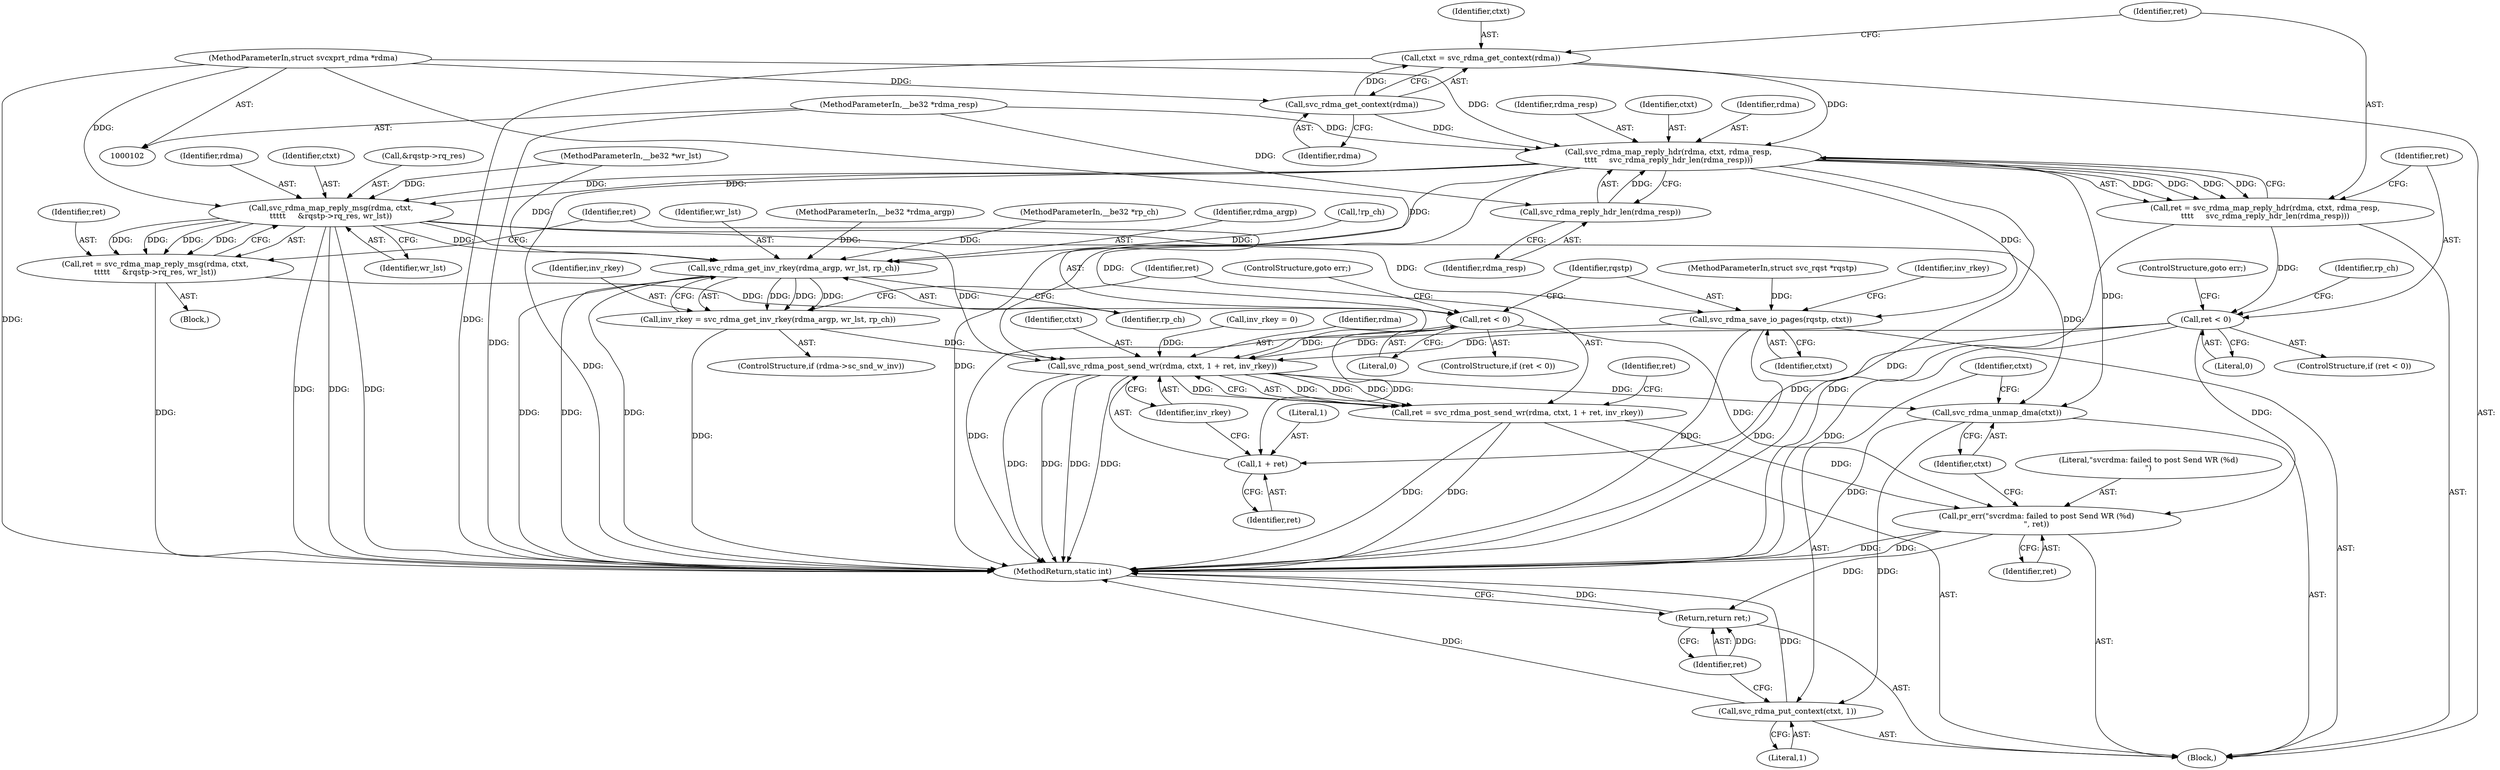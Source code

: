 digraph "0_linux_c70422f760c120480fee4de6c38804c72aa26bc1_32@pointer" {
"1000148" [label="(Call,svc_rdma_map_reply_hdr(rdma, ctxt, rdma_resp,\n\t\t\t\t     svc_rdma_reply_hdr_len(rdma_resp)))"];
"1000144" [label="(Call,svc_rdma_get_context(rdma))"];
"1000103" [label="(MethodParameterIn,struct svcxprt_rdma *rdma)"];
"1000142" [label="(Call,ctxt = svc_rdma_get_context(rdma))"];
"1000152" [label="(Call,svc_rdma_reply_hdr_len(rdma_resp))"];
"1000105" [label="(MethodParameterIn,__be32 *rdma_resp)"];
"1000146" [label="(Call,ret = svc_rdma_map_reply_hdr(rdma, ctxt, rdma_resp,\n\t\t\t\t     svc_rdma_reply_hdr_len(rdma_resp)))"];
"1000155" [label="(Call,ret < 0)"];
"1000196" [label="(Call,svc_rdma_post_send_wr(rdma, ctxt, 1 + ret, inv_rkey))"];
"1000194" [label="(Call,ret = svc_rdma_post_send_wr(rdma, ctxt, 1 + ret, inv_rkey))"];
"1000209" [label="(Call,pr_err(\"svcrdma: failed to post Send WR (%d)\n\", ret))"];
"1000217" [label="(Return,return ret;)"];
"1000212" [label="(Call,svc_rdma_unmap_dma(ctxt))"];
"1000214" [label="(Call,svc_rdma_put_context(ctxt, 1))"];
"1000199" [label="(Call,1 + ret)"];
"1000165" [label="(Call,svc_rdma_map_reply_msg(rdma, ctxt,\n\t\t\t\t\t     &rqstp->rq_res, wr_lst))"];
"1000163" [label="(Call,ret = svc_rdma_map_reply_msg(rdma, ctxt,\n\t\t\t\t\t     &rqstp->rq_res, wr_lst))"];
"1000174" [label="(Call,ret < 0)"];
"1000178" [label="(Call,svc_rdma_save_io_pages(rqstp, ctxt))"];
"1000190" [label="(Call,svc_rdma_get_inv_rkey(rdma_argp, wr_lst, rp_ch))"];
"1000188" [label="(Call,inv_rkey = svc_rdma_get_inv_rkey(rdma_argp, wr_lst, rp_ch))"];
"1000109" [label="(Block,)"];
"1000217" [label="(Return,return ret;)"];
"1000197" [label="(Identifier,rdma)"];
"1000175" [label="(Identifier,ret)"];
"1000190" [label="(Call,svc_rdma_get_inv_rkey(rdma_argp, wr_lst, rp_ch))"];
"1000188" [label="(Call,inv_rkey = svc_rdma_get_inv_rkey(rdma_argp, wr_lst, rp_ch))"];
"1000174" [label="(Call,ret < 0)"];
"1000107" [label="(MethodParameterIn,__be32 *wr_lst)"];
"1000184" [label="(ControlStructure,if (rdma->sc_snd_w_inv))"];
"1000153" [label="(Identifier,rdma_resp)"];
"1000161" [label="(Identifier,rp_ch)"];
"1000209" [label="(Call,pr_err(\"svcrdma: failed to post Send WR (%d)\n\", ret))"];
"1000211" [label="(Identifier,ret)"];
"1000180" [label="(Identifier,ctxt)"];
"1000194" [label="(Call,ret = svc_rdma_post_send_wr(rdma, ctxt, 1 + ret, inv_rkey))"];
"1000145" [label="(Identifier,rdma)"];
"1000166" [label="(Identifier,rdma)"];
"1000143" [label="(Identifier,ctxt)"];
"1000142" [label="(Call,ctxt = svc_rdma_get_context(rdma))"];
"1000219" [label="(MethodReturn,static int)"];
"1000154" [label="(ControlStructure,if (ret < 0))"];
"1000163" [label="(Call,ret = svc_rdma_map_reply_msg(rdma, ctxt,\n\t\t\t\t\t     &rqstp->rq_res, wr_lst))"];
"1000213" [label="(Identifier,ctxt)"];
"1000189" [label="(Identifier,inv_rkey)"];
"1000210" [label="(Literal,\"svcrdma: failed to post Send WR (%d)\n\")"];
"1000198" [label="(Identifier,ctxt)"];
"1000155" [label="(Call,ret < 0)"];
"1000162" [label="(Block,)"];
"1000192" [label="(Identifier,wr_lst)"];
"1000152" [label="(Call,svc_rdma_reply_hdr_len(rdma_resp))"];
"1000214" [label="(Call,svc_rdma_put_context(ctxt, 1))"];
"1000181" [label="(Call,inv_rkey = 0)"];
"1000201" [label="(Identifier,ret)"];
"1000147" [label="(Identifier,ret)"];
"1000200" [label="(Literal,1)"];
"1000177" [label="(ControlStructure,goto err;)"];
"1000202" [label="(Identifier,inv_rkey)"];
"1000172" [label="(Identifier,wr_lst)"];
"1000103" [label="(MethodParameterIn,struct svcxprt_rdma *rdma)"];
"1000106" [label="(MethodParameterIn,struct svc_rqst *rqstp)"];
"1000215" [label="(Identifier,ctxt)"];
"1000178" [label="(Call,svc_rdma_save_io_pages(rqstp, ctxt))"];
"1000218" [label="(Identifier,ret)"];
"1000212" [label="(Call,svc_rdma_unmap_dma(ctxt))"];
"1000158" [label="(ControlStructure,goto err;)"];
"1000195" [label="(Identifier,ret)"];
"1000104" [label="(MethodParameterIn,__be32 *rdma_argp)"];
"1000151" [label="(Identifier,rdma_resp)"];
"1000173" [label="(ControlStructure,if (ret < 0))"];
"1000105" [label="(MethodParameterIn,__be32 *rdma_resp)"];
"1000199" [label="(Call,1 + ret)"];
"1000182" [label="(Identifier,inv_rkey)"];
"1000108" [label="(MethodParameterIn,__be32 *rp_ch)"];
"1000148" [label="(Call,svc_rdma_map_reply_hdr(rdma, ctxt, rdma_resp,\n\t\t\t\t     svc_rdma_reply_hdr_len(rdma_resp)))"];
"1000167" [label="(Identifier,ctxt)"];
"1000191" [label="(Identifier,rdma_argp)"];
"1000168" [label="(Call,&rqstp->rq_res)"];
"1000176" [label="(Literal,0)"];
"1000144" [label="(Call,svc_rdma_get_context(rdma))"];
"1000150" [label="(Identifier,ctxt)"];
"1000193" [label="(Identifier,rp_ch)"];
"1000165" [label="(Call,svc_rdma_map_reply_msg(rdma, ctxt,\n\t\t\t\t\t     &rqstp->rq_res, wr_lst))"];
"1000146" [label="(Call,ret = svc_rdma_map_reply_hdr(rdma, ctxt, rdma_resp,\n\t\t\t\t     svc_rdma_reply_hdr_len(rdma_resp)))"];
"1000157" [label="(Literal,0)"];
"1000149" [label="(Identifier,rdma)"];
"1000216" [label="(Literal,1)"];
"1000179" [label="(Identifier,rqstp)"];
"1000156" [label="(Identifier,ret)"];
"1000164" [label="(Identifier,ret)"];
"1000160" [label="(Call,!rp_ch)"];
"1000196" [label="(Call,svc_rdma_post_send_wr(rdma, ctxt, 1 + ret, inv_rkey))"];
"1000204" [label="(Identifier,ret)"];
"1000148" -> "1000146"  [label="AST: "];
"1000148" -> "1000152"  [label="CFG: "];
"1000149" -> "1000148"  [label="AST: "];
"1000150" -> "1000148"  [label="AST: "];
"1000151" -> "1000148"  [label="AST: "];
"1000152" -> "1000148"  [label="AST: "];
"1000146" -> "1000148"  [label="CFG: "];
"1000148" -> "1000219"  [label="DDG: "];
"1000148" -> "1000219"  [label="DDG: "];
"1000148" -> "1000219"  [label="DDG: "];
"1000148" -> "1000146"  [label="DDG: "];
"1000148" -> "1000146"  [label="DDG: "];
"1000148" -> "1000146"  [label="DDG: "];
"1000148" -> "1000146"  [label="DDG: "];
"1000144" -> "1000148"  [label="DDG: "];
"1000103" -> "1000148"  [label="DDG: "];
"1000142" -> "1000148"  [label="DDG: "];
"1000152" -> "1000148"  [label="DDG: "];
"1000105" -> "1000148"  [label="DDG: "];
"1000148" -> "1000165"  [label="DDG: "];
"1000148" -> "1000165"  [label="DDG: "];
"1000148" -> "1000178"  [label="DDG: "];
"1000148" -> "1000196"  [label="DDG: "];
"1000148" -> "1000212"  [label="DDG: "];
"1000144" -> "1000142"  [label="AST: "];
"1000144" -> "1000145"  [label="CFG: "];
"1000145" -> "1000144"  [label="AST: "];
"1000142" -> "1000144"  [label="CFG: "];
"1000144" -> "1000142"  [label="DDG: "];
"1000103" -> "1000144"  [label="DDG: "];
"1000103" -> "1000102"  [label="AST: "];
"1000103" -> "1000219"  [label="DDG: "];
"1000103" -> "1000165"  [label="DDG: "];
"1000103" -> "1000196"  [label="DDG: "];
"1000142" -> "1000109"  [label="AST: "];
"1000143" -> "1000142"  [label="AST: "];
"1000147" -> "1000142"  [label="CFG: "];
"1000142" -> "1000219"  [label="DDG: "];
"1000152" -> "1000153"  [label="CFG: "];
"1000153" -> "1000152"  [label="AST: "];
"1000105" -> "1000152"  [label="DDG: "];
"1000105" -> "1000102"  [label="AST: "];
"1000105" -> "1000219"  [label="DDG: "];
"1000146" -> "1000109"  [label="AST: "];
"1000147" -> "1000146"  [label="AST: "];
"1000156" -> "1000146"  [label="CFG: "];
"1000146" -> "1000219"  [label="DDG: "];
"1000146" -> "1000155"  [label="DDG: "];
"1000155" -> "1000154"  [label="AST: "];
"1000155" -> "1000157"  [label="CFG: "];
"1000156" -> "1000155"  [label="AST: "];
"1000157" -> "1000155"  [label="AST: "];
"1000158" -> "1000155"  [label="CFG: "];
"1000161" -> "1000155"  [label="CFG: "];
"1000155" -> "1000219"  [label="DDG: "];
"1000155" -> "1000196"  [label="DDG: "];
"1000155" -> "1000199"  [label="DDG: "];
"1000155" -> "1000209"  [label="DDG: "];
"1000196" -> "1000194"  [label="AST: "];
"1000196" -> "1000202"  [label="CFG: "];
"1000197" -> "1000196"  [label="AST: "];
"1000198" -> "1000196"  [label="AST: "];
"1000199" -> "1000196"  [label="AST: "];
"1000202" -> "1000196"  [label="AST: "];
"1000194" -> "1000196"  [label="CFG: "];
"1000196" -> "1000219"  [label="DDG: "];
"1000196" -> "1000219"  [label="DDG: "];
"1000196" -> "1000219"  [label="DDG: "];
"1000196" -> "1000219"  [label="DDG: "];
"1000196" -> "1000194"  [label="DDG: "];
"1000196" -> "1000194"  [label="DDG: "];
"1000196" -> "1000194"  [label="DDG: "];
"1000196" -> "1000194"  [label="DDG: "];
"1000165" -> "1000196"  [label="DDG: "];
"1000178" -> "1000196"  [label="DDG: "];
"1000174" -> "1000196"  [label="DDG: "];
"1000181" -> "1000196"  [label="DDG: "];
"1000188" -> "1000196"  [label="DDG: "];
"1000196" -> "1000212"  [label="DDG: "];
"1000194" -> "1000109"  [label="AST: "];
"1000195" -> "1000194"  [label="AST: "];
"1000204" -> "1000194"  [label="CFG: "];
"1000194" -> "1000219"  [label="DDG: "];
"1000194" -> "1000219"  [label="DDG: "];
"1000194" -> "1000209"  [label="DDG: "];
"1000209" -> "1000109"  [label="AST: "];
"1000209" -> "1000211"  [label="CFG: "];
"1000210" -> "1000209"  [label="AST: "];
"1000211" -> "1000209"  [label="AST: "];
"1000213" -> "1000209"  [label="CFG: "];
"1000209" -> "1000219"  [label="DDG: "];
"1000209" -> "1000219"  [label="DDG: "];
"1000174" -> "1000209"  [label="DDG: "];
"1000209" -> "1000217"  [label="DDG: "];
"1000217" -> "1000109"  [label="AST: "];
"1000217" -> "1000218"  [label="CFG: "];
"1000218" -> "1000217"  [label="AST: "];
"1000219" -> "1000217"  [label="CFG: "];
"1000217" -> "1000219"  [label="DDG: "];
"1000218" -> "1000217"  [label="DDG: "];
"1000212" -> "1000109"  [label="AST: "];
"1000212" -> "1000213"  [label="CFG: "];
"1000213" -> "1000212"  [label="AST: "];
"1000215" -> "1000212"  [label="CFG: "];
"1000212" -> "1000219"  [label="DDG: "];
"1000165" -> "1000212"  [label="DDG: "];
"1000212" -> "1000214"  [label="DDG: "];
"1000214" -> "1000109"  [label="AST: "];
"1000214" -> "1000216"  [label="CFG: "];
"1000215" -> "1000214"  [label="AST: "];
"1000216" -> "1000214"  [label="AST: "];
"1000218" -> "1000214"  [label="CFG: "];
"1000214" -> "1000219"  [label="DDG: "];
"1000214" -> "1000219"  [label="DDG: "];
"1000199" -> "1000201"  [label="CFG: "];
"1000200" -> "1000199"  [label="AST: "];
"1000201" -> "1000199"  [label="AST: "];
"1000202" -> "1000199"  [label="CFG: "];
"1000174" -> "1000199"  [label="DDG: "];
"1000165" -> "1000163"  [label="AST: "];
"1000165" -> "1000172"  [label="CFG: "];
"1000166" -> "1000165"  [label="AST: "];
"1000167" -> "1000165"  [label="AST: "];
"1000168" -> "1000165"  [label="AST: "];
"1000172" -> "1000165"  [label="AST: "];
"1000163" -> "1000165"  [label="CFG: "];
"1000165" -> "1000219"  [label="DDG: "];
"1000165" -> "1000219"  [label="DDG: "];
"1000165" -> "1000219"  [label="DDG: "];
"1000165" -> "1000163"  [label="DDG: "];
"1000165" -> "1000163"  [label="DDG: "];
"1000165" -> "1000163"  [label="DDG: "];
"1000165" -> "1000163"  [label="DDG: "];
"1000107" -> "1000165"  [label="DDG: "];
"1000165" -> "1000178"  [label="DDG: "];
"1000165" -> "1000190"  [label="DDG: "];
"1000163" -> "1000162"  [label="AST: "];
"1000164" -> "1000163"  [label="AST: "];
"1000175" -> "1000163"  [label="CFG: "];
"1000163" -> "1000219"  [label="DDG: "];
"1000163" -> "1000174"  [label="DDG: "];
"1000174" -> "1000173"  [label="AST: "];
"1000174" -> "1000176"  [label="CFG: "];
"1000175" -> "1000174"  [label="AST: "];
"1000176" -> "1000174"  [label="AST: "];
"1000177" -> "1000174"  [label="CFG: "];
"1000179" -> "1000174"  [label="CFG: "];
"1000174" -> "1000219"  [label="DDG: "];
"1000178" -> "1000109"  [label="AST: "];
"1000178" -> "1000180"  [label="CFG: "];
"1000179" -> "1000178"  [label="AST: "];
"1000180" -> "1000178"  [label="AST: "];
"1000182" -> "1000178"  [label="CFG: "];
"1000178" -> "1000219"  [label="DDG: "];
"1000178" -> "1000219"  [label="DDG: "];
"1000106" -> "1000178"  [label="DDG: "];
"1000190" -> "1000188"  [label="AST: "];
"1000190" -> "1000193"  [label="CFG: "];
"1000191" -> "1000190"  [label="AST: "];
"1000192" -> "1000190"  [label="AST: "];
"1000193" -> "1000190"  [label="AST: "];
"1000188" -> "1000190"  [label="CFG: "];
"1000190" -> "1000219"  [label="DDG: "];
"1000190" -> "1000219"  [label="DDG: "];
"1000190" -> "1000219"  [label="DDG: "];
"1000190" -> "1000188"  [label="DDG: "];
"1000190" -> "1000188"  [label="DDG: "];
"1000190" -> "1000188"  [label="DDG: "];
"1000104" -> "1000190"  [label="DDG: "];
"1000107" -> "1000190"  [label="DDG: "];
"1000160" -> "1000190"  [label="DDG: "];
"1000108" -> "1000190"  [label="DDG: "];
"1000188" -> "1000184"  [label="AST: "];
"1000189" -> "1000188"  [label="AST: "];
"1000195" -> "1000188"  [label="CFG: "];
"1000188" -> "1000219"  [label="DDG: "];
}
